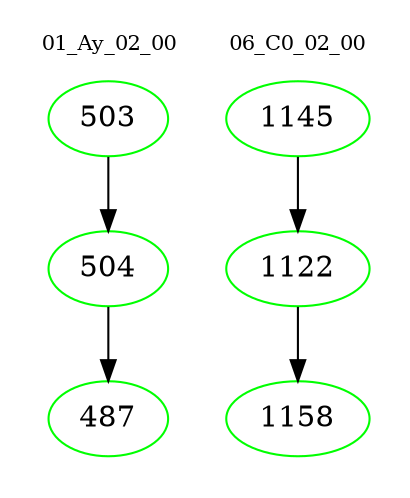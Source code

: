 digraph{
subgraph cluster_0 {
color = white
label = "01_Ay_02_00";
fontsize=10;
T0_503 [label="503", color="green"]
T0_503 -> T0_504 [color="black"]
T0_504 [label="504", color="green"]
T0_504 -> T0_487 [color="black"]
T0_487 [label="487", color="green"]
}
subgraph cluster_1 {
color = white
label = "06_C0_02_00";
fontsize=10;
T1_1145 [label="1145", color="green"]
T1_1145 -> T1_1122 [color="black"]
T1_1122 [label="1122", color="green"]
T1_1122 -> T1_1158 [color="black"]
T1_1158 [label="1158", color="green"]
}
}
